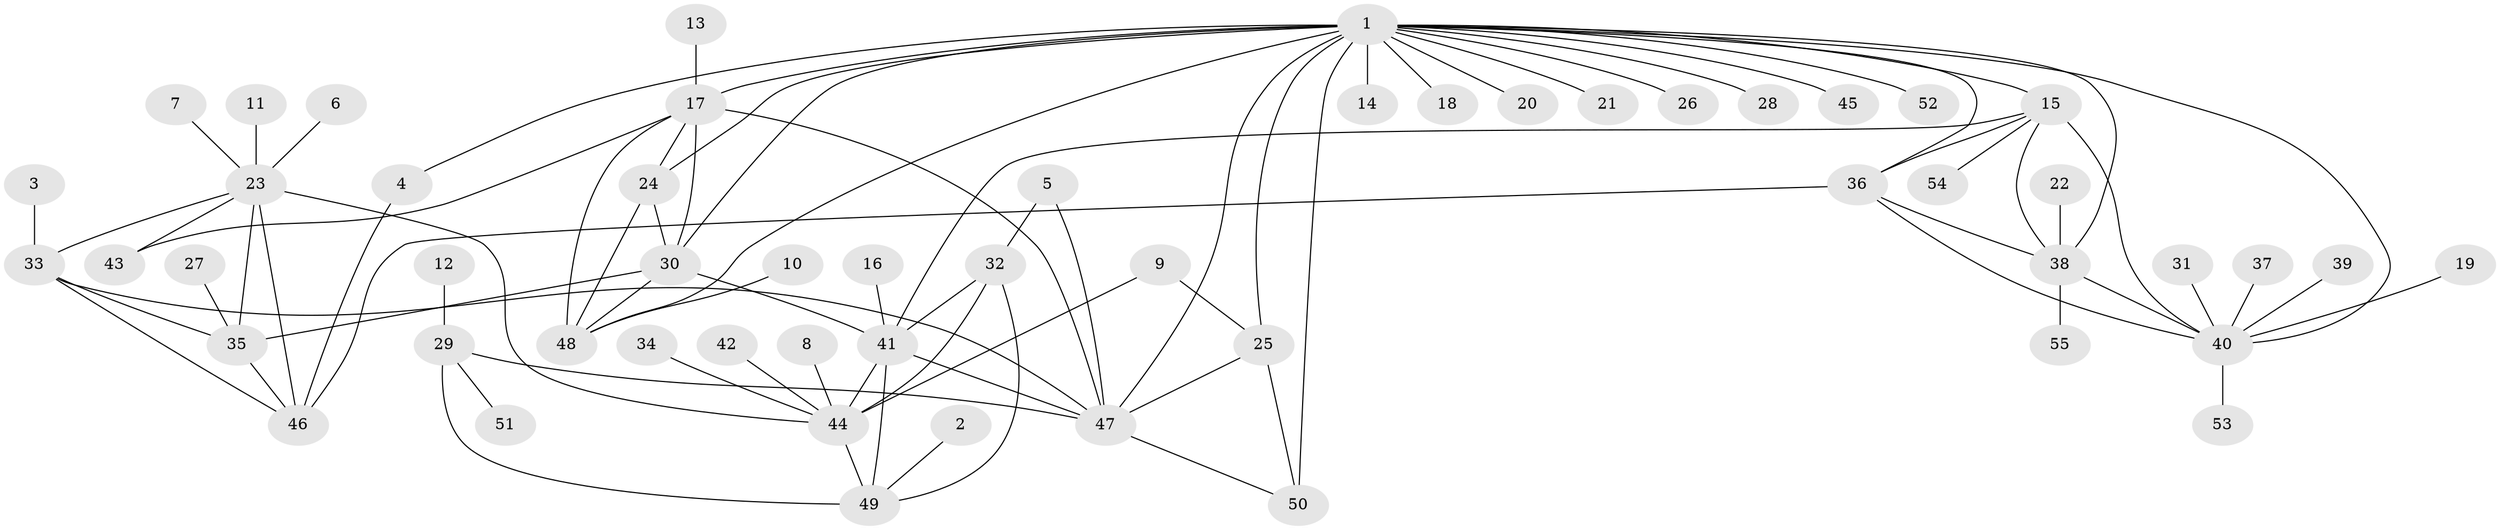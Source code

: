// original degree distribution, {6: 0.05504587155963303, 10: 0.01834862385321101, 7: 0.06422018348623854, 11: 0.01834862385321101, 9: 0.01834862385321101, 8: 0.05504587155963303, 5: 0.009174311926605505, 1: 0.6238532110091743, 2: 0.10091743119266056, 3: 0.03669724770642202}
// Generated by graph-tools (version 1.1) at 2025/26/03/09/25 03:26:40]
// undirected, 55 vertices, 86 edges
graph export_dot {
graph [start="1"]
  node [color=gray90,style=filled];
  1;
  2;
  3;
  4;
  5;
  6;
  7;
  8;
  9;
  10;
  11;
  12;
  13;
  14;
  15;
  16;
  17;
  18;
  19;
  20;
  21;
  22;
  23;
  24;
  25;
  26;
  27;
  28;
  29;
  30;
  31;
  32;
  33;
  34;
  35;
  36;
  37;
  38;
  39;
  40;
  41;
  42;
  43;
  44;
  45;
  46;
  47;
  48;
  49;
  50;
  51;
  52;
  53;
  54;
  55;
  1 -- 4 [weight=1.0];
  1 -- 14 [weight=1.0];
  1 -- 15 [weight=1.0];
  1 -- 17 [weight=1.0];
  1 -- 18 [weight=1.0];
  1 -- 20 [weight=1.0];
  1 -- 21 [weight=1.0];
  1 -- 24 [weight=1.0];
  1 -- 25 [weight=2.0];
  1 -- 26 [weight=1.0];
  1 -- 28 [weight=1.0];
  1 -- 30 [weight=1.0];
  1 -- 36 [weight=1.0];
  1 -- 38 [weight=1.0];
  1 -- 40 [weight=1.0];
  1 -- 45 [weight=1.0];
  1 -- 47 [weight=2.0];
  1 -- 48 [weight=1.0];
  1 -- 50 [weight=2.0];
  1 -- 52 [weight=1.0];
  2 -- 49 [weight=1.0];
  3 -- 33 [weight=1.0];
  4 -- 46 [weight=1.0];
  5 -- 32 [weight=1.0];
  5 -- 47 [weight=1.0];
  6 -- 23 [weight=1.0];
  7 -- 23 [weight=1.0];
  8 -- 44 [weight=1.0];
  9 -- 25 [weight=1.0];
  9 -- 44 [weight=1.0];
  10 -- 48 [weight=1.0];
  11 -- 23 [weight=1.0];
  12 -- 29 [weight=1.0];
  13 -- 17 [weight=1.0];
  15 -- 36 [weight=1.0];
  15 -- 38 [weight=1.0];
  15 -- 40 [weight=1.0];
  15 -- 41 [weight=1.0];
  15 -- 54 [weight=1.0];
  16 -- 41 [weight=1.0];
  17 -- 24 [weight=1.0];
  17 -- 30 [weight=1.0];
  17 -- 43 [weight=1.0];
  17 -- 47 [weight=1.0];
  17 -- 48 [weight=1.0];
  19 -- 40 [weight=1.0];
  22 -- 38 [weight=1.0];
  23 -- 33 [weight=2.0];
  23 -- 35 [weight=2.0];
  23 -- 43 [weight=1.0];
  23 -- 44 [weight=1.0];
  23 -- 46 [weight=2.0];
  24 -- 30 [weight=1.0];
  24 -- 48 [weight=1.0];
  25 -- 47 [weight=1.0];
  25 -- 50 [weight=1.0];
  27 -- 35 [weight=1.0];
  29 -- 47 [weight=1.0];
  29 -- 49 [weight=1.0];
  29 -- 51 [weight=1.0];
  30 -- 35 [weight=1.0];
  30 -- 41 [weight=1.0];
  30 -- 48 [weight=1.0];
  31 -- 40 [weight=1.0];
  32 -- 41 [weight=1.0];
  32 -- 44 [weight=2.0];
  32 -- 49 [weight=1.0];
  33 -- 35 [weight=1.0];
  33 -- 46 [weight=1.0];
  33 -- 47 [weight=1.0];
  34 -- 44 [weight=1.0];
  35 -- 46 [weight=1.0];
  36 -- 38 [weight=1.0];
  36 -- 40 [weight=1.0];
  36 -- 46 [weight=1.0];
  37 -- 40 [weight=1.0];
  38 -- 40 [weight=1.0];
  38 -- 55 [weight=1.0];
  39 -- 40 [weight=1.0];
  40 -- 53 [weight=1.0];
  41 -- 44 [weight=2.0];
  41 -- 47 [weight=2.0];
  41 -- 49 [weight=1.0];
  42 -- 44 [weight=1.0];
  44 -- 49 [weight=2.0];
  47 -- 50 [weight=1.0];
}
